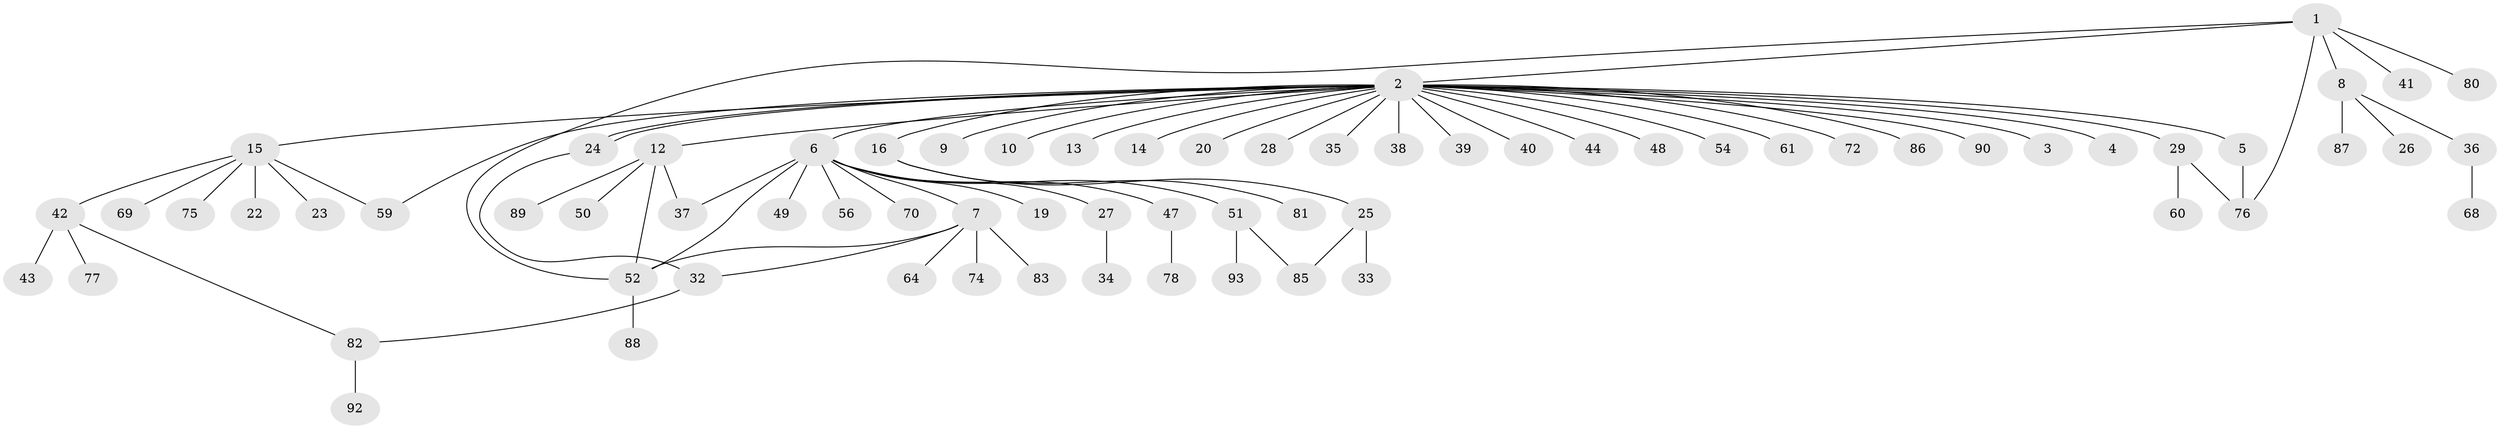 // Generated by graph-tools (version 1.1) at 2025/23/03/03/25 07:23:50]
// undirected, 71 vertices, 81 edges
graph export_dot {
graph [start="1"]
  node [color=gray90,style=filled];
  1 [super="+11"];
  2 [super="+21"];
  3 [super="+53"];
  4;
  5 [super="+71"];
  6 [super="+18"];
  7 [super="+57"];
  8 [super="+17"];
  9;
  10 [super="+84"];
  12 [super="+55"];
  13;
  14;
  15 [super="+65"];
  16;
  19;
  20 [super="+31"];
  22;
  23;
  24;
  25 [super="+30"];
  26;
  27 [super="+58"];
  28;
  29;
  32 [super="+63"];
  33;
  34;
  35;
  36;
  37 [super="+46"];
  38;
  39;
  40;
  41;
  42 [super="+45"];
  43;
  44;
  47 [super="+66"];
  48;
  49 [super="+67"];
  50;
  51 [super="+62"];
  52 [super="+73"];
  54;
  56;
  59;
  60;
  61;
  64;
  68;
  69;
  70;
  72;
  74;
  75;
  76 [super="+91"];
  77;
  78 [super="+79"];
  80;
  81;
  82;
  83;
  85;
  86;
  87;
  88;
  89;
  90;
  92;
  93;
  1 -- 2;
  1 -- 8;
  1 -- 41;
  1 -- 52;
  1 -- 76;
  1 -- 80;
  2 -- 3;
  2 -- 4;
  2 -- 5;
  2 -- 6;
  2 -- 9;
  2 -- 10;
  2 -- 12;
  2 -- 13;
  2 -- 14;
  2 -- 15;
  2 -- 16;
  2 -- 20;
  2 -- 24;
  2 -- 24;
  2 -- 28;
  2 -- 29;
  2 -- 35;
  2 -- 38;
  2 -- 39;
  2 -- 40;
  2 -- 44;
  2 -- 48;
  2 -- 54;
  2 -- 59;
  2 -- 61;
  2 -- 72;
  2 -- 86;
  2 -- 90;
  5 -- 76;
  6 -- 7;
  6 -- 19;
  6 -- 47;
  6 -- 49;
  6 -- 52;
  6 -- 56;
  6 -- 70;
  6 -- 27;
  6 -- 51;
  6 -- 37;
  7 -- 32;
  7 -- 64;
  7 -- 74;
  7 -- 83;
  7 -- 52;
  8 -- 26;
  8 -- 36;
  8 -- 87;
  12 -- 37;
  12 -- 50;
  12 -- 89;
  12 -- 52;
  15 -- 22;
  15 -- 23;
  15 -- 42;
  15 -- 59;
  15 -- 69;
  15 -- 75;
  16 -- 25;
  16 -- 81;
  24 -- 32;
  25 -- 33;
  25 -- 85;
  27 -- 34;
  29 -- 60;
  29 -- 76;
  32 -- 82;
  36 -- 68;
  42 -- 43;
  42 -- 77;
  42 -- 82;
  47 -- 78;
  51 -- 85;
  51 -- 93;
  52 -- 88;
  82 -- 92;
}
